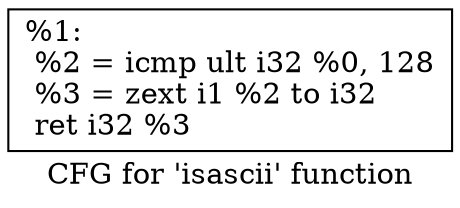 digraph "CFG for 'isascii' function" {
	label="CFG for 'isascii' function";

	Node0x1d7d330 [shape=record,label="{%1:\l  %2 = icmp ult i32 %0, 128\l  %3 = zext i1 %2 to i32\l  ret i32 %3\l}"];
}
